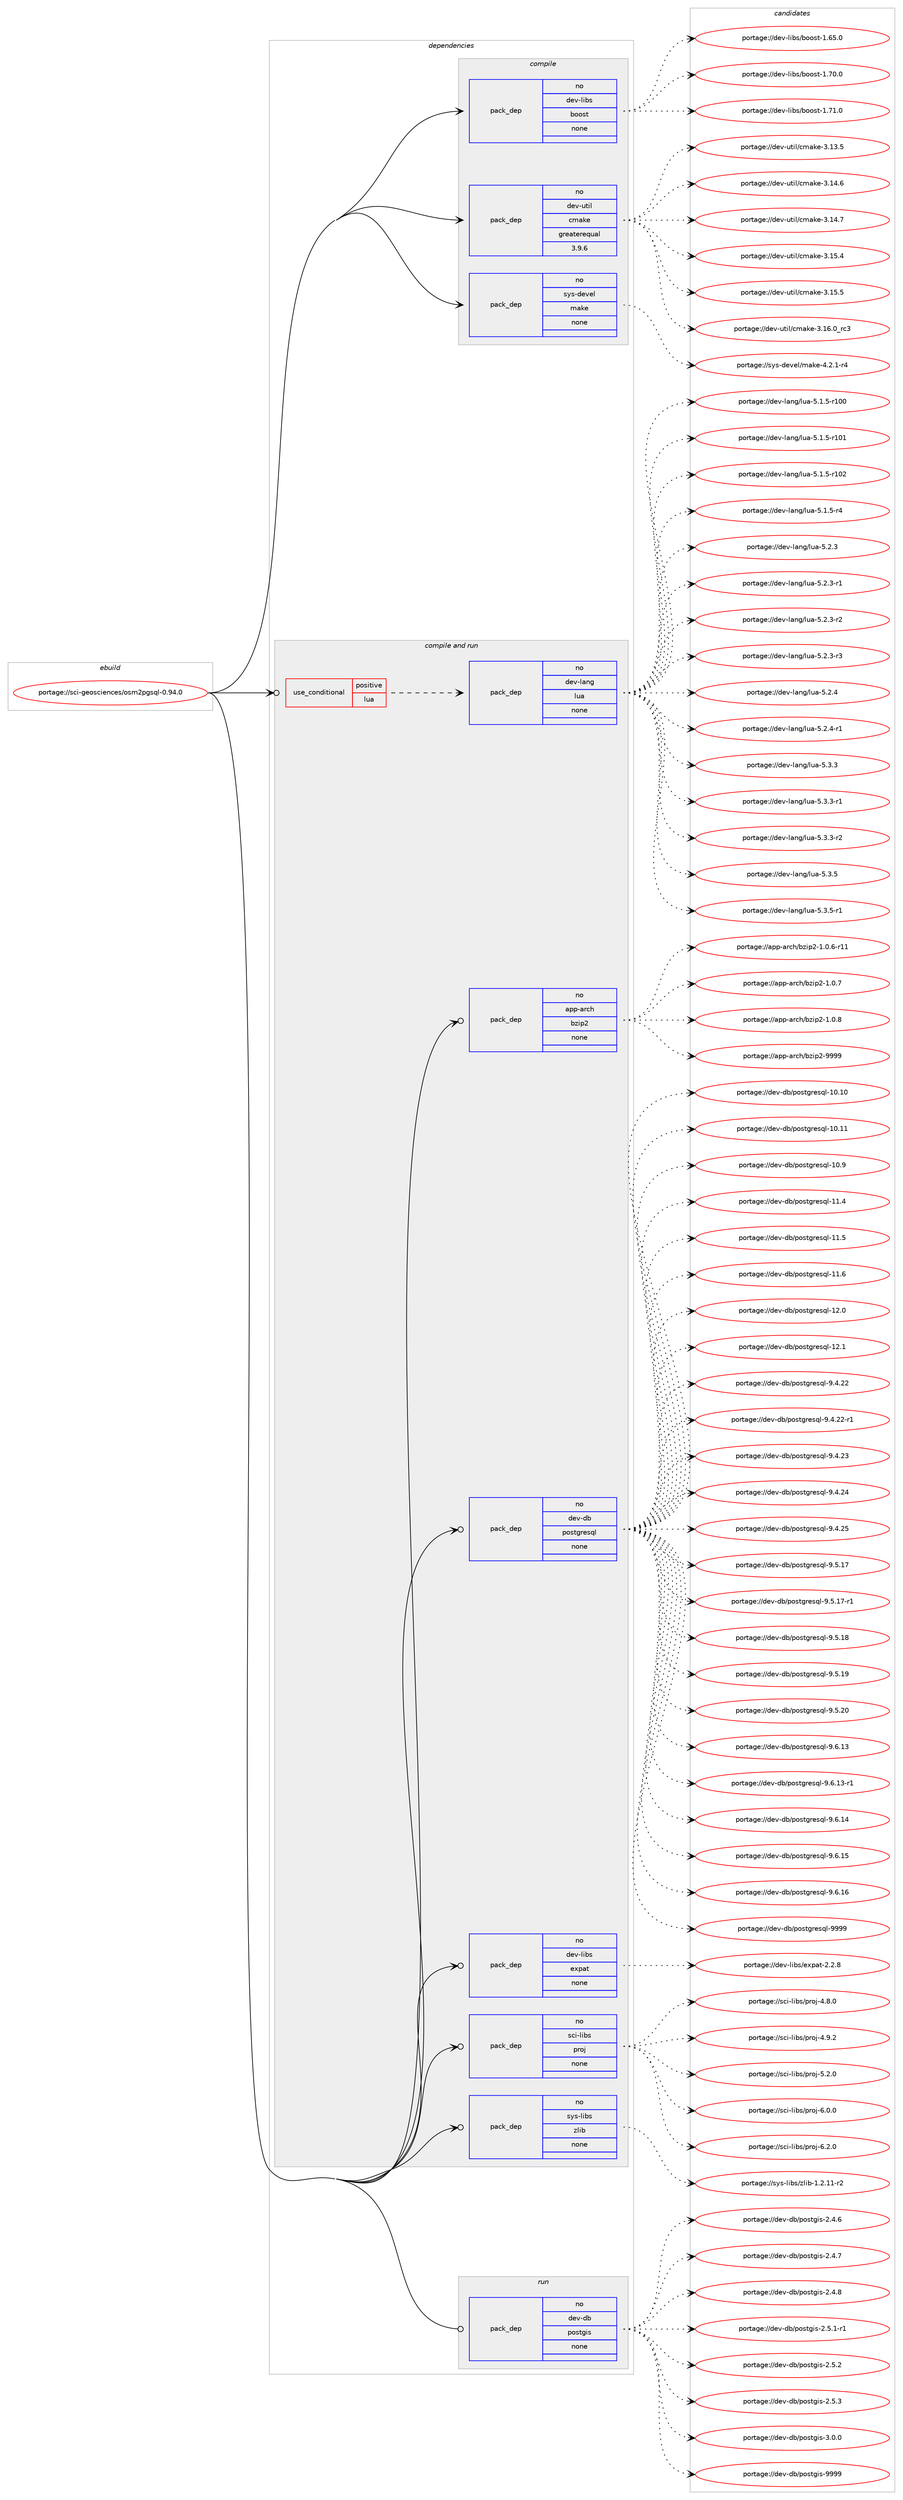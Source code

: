 digraph prolog {

# *************
# Graph options
# *************

newrank=true;
concentrate=true;
compound=true;
graph [rankdir=LR,fontname=Helvetica,fontsize=10,ranksep=1.5];#, ranksep=2.5, nodesep=0.2];
edge  [arrowhead=vee];
node  [fontname=Helvetica,fontsize=10];

# **********
# The ebuild
# **********

subgraph cluster_leftcol {
color=gray;
rank=same;
label=<<i>ebuild</i>>;
id [label="portage://sci-geosciences/osm2pgsql-0.94.0", color=red, width=4, href="../sci-geosciences/osm2pgsql-0.94.0.svg"];
}

# ****************
# The dependencies
# ****************

subgraph cluster_midcol {
color=gray;
label=<<i>dependencies</i>>;
subgraph cluster_compile {
fillcolor="#eeeeee";
style=filled;
label=<<i>compile</i>>;
subgraph pack285390 {
dependency387934 [label=<<TABLE BORDER="0" CELLBORDER="1" CELLSPACING="0" CELLPADDING="4" WIDTH="220"><TR><TD ROWSPAN="6" CELLPADDING="30">pack_dep</TD></TR><TR><TD WIDTH="110">no</TD></TR><TR><TD>dev-libs</TD></TR><TR><TD>boost</TD></TR><TR><TD>none</TD></TR><TR><TD></TD></TR></TABLE>>, shape=none, color=blue];
}
id:e -> dependency387934:w [weight=20,style="solid",arrowhead="vee"];
subgraph pack285391 {
dependency387935 [label=<<TABLE BORDER="0" CELLBORDER="1" CELLSPACING="0" CELLPADDING="4" WIDTH="220"><TR><TD ROWSPAN="6" CELLPADDING="30">pack_dep</TD></TR><TR><TD WIDTH="110">no</TD></TR><TR><TD>dev-util</TD></TR><TR><TD>cmake</TD></TR><TR><TD>greaterequal</TD></TR><TR><TD>3.9.6</TD></TR></TABLE>>, shape=none, color=blue];
}
id:e -> dependency387935:w [weight=20,style="solid",arrowhead="vee"];
subgraph pack285392 {
dependency387936 [label=<<TABLE BORDER="0" CELLBORDER="1" CELLSPACING="0" CELLPADDING="4" WIDTH="220"><TR><TD ROWSPAN="6" CELLPADDING="30">pack_dep</TD></TR><TR><TD WIDTH="110">no</TD></TR><TR><TD>sys-devel</TD></TR><TR><TD>make</TD></TR><TR><TD>none</TD></TR><TR><TD></TD></TR></TABLE>>, shape=none, color=blue];
}
id:e -> dependency387936:w [weight=20,style="solid",arrowhead="vee"];
}
subgraph cluster_compileandrun {
fillcolor="#eeeeee";
style=filled;
label=<<i>compile and run</i>>;
subgraph cond95963 {
dependency387937 [label=<<TABLE BORDER="0" CELLBORDER="1" CELLSPACING="0" CELLPADDING="4"><TR><TD ROWSPAN="3" CELLPADDING="10">use_conditional</TD></TR><TR><TD>positive</TD></TR><TR><TD>lua</TD></TR></TABLE>>, shape=none, color=red];
subgraph pack285393 {
dependency387938 [label=<<TABLE BORDER="0" CELLBORDER="1" CELLSPACING="0" CELLPADDING="4" WIDTH="220"><TR><TD ROWSPAN="6" CELLPADDING="30">pack_dep</TD></TR><TR><TD WIDTH="110">no</TD></TR><TR><TD>dev-lang</TD></TR><TR><TD>lua</TD></TR><TR><TD>none</TD></TR><TR><TD></TD></TR></TABLE>>, shape=none, color=blue];
}
dependency387937:e -> dependency387938:w [weight=20,style="dashed",arrowhead="vee"];
}
id:e -> dependency387937:w [weight=20,style="solid",arrowhead="odotvee"];
subgraph pack285394 {
dependency387939 [label=<<TABLE BORDER="0" CELLBORDER="1" CELLSPACING="0" CELLPADDING="4" WIDTH="220"><TR><TD ROWSPAN="6" CELLPADDING="30">pack_dep</TD></TR><TR><TD WIDTH="110">no</TD></TR><TR><TD>app-arch</TD></TR><TR><TD>bzip2</TD></TR><TR><TD>none</TD></TR><TR><TD></TD></TR></TABLE>>, shape=none, color=blue];
}
id:e -> dependency387939:w [weight=20,style="solid",arrowhead="odotvee"];
subgraph pack285395 {
dependency387940 [label=<<TABLE BORDER="0" CELLBORDER="1" CELLSPACING="0" CELLPADDING="4" WIDTH="220"><TR><TD ROWSPAN="6" CELLPADDING="30">pack_dep</TD></TR><TR><TD WIDTH="110">no</TD></TR><TR><TD>dev-db</TD></TR><TR><TD>postgresql</TD></TR><TR><TD>none</TD></TR><TR><TD></TD></TR></TABLE>>, shape=none, color=blue];
}
id:e -> dependency387940:w [weight=20,style="solid",arrowhead="odotvee"];
subgraph pack285396 {
dependency387941 [label=<<TABLE BORDER="0" CELLBORDER="1" CELLSPACING="0" CELLPADDING="4" WIDTH="220"><TR><TD ROWSPAN="6" CELLPADDING="30">pack_dep</TD></TR><TR><TD WIDTH="110">no</TD></TR><TR><TD>dev-libs</TD></TR><TR><TD>expat</TD></TR><TR><TD>none</TD></TR><TR><TD></TD></TR></TABLE>>, shape=none, color=blue];
}
id:e -> dependency387941:w [weight=20,style="solid",arrowhead="odotvee"];
subgraph pack285397 {
dependency387942 [label=<<TABLE BORDER="0" CELLBORDER="1" CELLSPACING="0" CELLPADDING="4" WIDTH="220"><TR><TD ROWSPAN="6" CELLPADDING="30">pack_dep</TD></TR><TR><TD WIDTH="110">no</TD></TR><TR><TD>sci-libs</TD></TR><TR><TD>proj</TD></TR><TR><TD>none</TD></TR><TR><TD></TD></TR></TABLE>>, shape=none, color=blue];
}
id:e -> dependency387942:w [weight=20,style="solid",arrowhead="odotvee"];
subgraph pack285398 {
dependency387943 [label=<<TABLE BORDER="0" CELLBORDER="1" CELLSPACING="0" CELLPADDING="4" WIDTH="220"><TR><TD ROWSPAN="6" CELLPADDING="30">pack_dep</TD></TR><TR><TD WIDTH="110">no</TD></TR><TR><TD>sys-libs</TD></TR><TR><TD>zlib</TD></TR><TR><TD>none</TD></TR><TR><TD></TD></TR></TABLE>>, shape=none, color=blue];
}
id:e -> dependency387943:w [weight=20,style="solid",arrowhead="odotvee"];
}
subgraph cluster_run {
fillcolor="#eeeeee";
style=filled;
label=<<i>run</i>>;
subgraph pack285399 {
dependency387944 [label=<<TABLE BORDER="0" CELLBORDER="1" CELLSPACING="0" CELLPADDING="4" WIDTH="220"><TR><TD ROWSPAN="6" CELLPADDING="30">pack_dep</TD></TR><TR><TD WIDTH="110">no</TD></TR><TR><TD>dev-db</TD></TR><TR><TD>postgis</TD></TR><TR><TD>none</TD></TR><TR><TD></TD></TR></TABLE>>, shape=none, color=blue];
}
id:e -> dependency387944:w [weight=20,style="solid",arrowhead="odot"];
}
}

# **************
# The candidates
# **************

subgraph cluster_choices {
rank=same;
color=gray;
label=<<i>candidates</i>>;

subgraph choice285390 {
color=black;
nodesep=1;
choiceportage1001011184510810598115479811111111511645494654534648 [label="portage://dev-libs/boost-1.65.0", color=red, width=4,href="../dev-libs/boost-1.65.0.svg"];
choiceportage1001011184510810598115479811111111511645494655484648 [label="portage://dev-libs/boost-1.70.0", color=red, width=4,href="../dev-libs/boost-1.70.0.svg"];
choiceportage1001011184510810598115479811111111511645494655494648 [label="portage://dev-libs/boost-1.71.0", color=red, width=4,href="../dev-libs/boost-1.71.0.svg"];
dependency387934:e -> choiceportage1001011184510810598115479811111111511645494654534648:w [style=dotted,weight="100"];
dependency387934:e -> choiceportage1001011184510810598115479811111111511645494655484648:w [style=dotted,weight="100"];
dependency387934:e -> choiceportage1001011184510810598115479811111111511645494655494648:w [style=dotted,weight="100"];
}
subgraph choice285391 {
color=black;
nodesep=1;
choiceportage1001011184511711610510847991099710710145514649514653 [label="portage://dev-util/cmake-3.13.5", color=red, width=4,href="../dev-util/cmake-3.13.5.svg"];
choiceportage1001011184511711610510847991099710710145514649524654 [label="portage://dev-util/cmake-3.14.6", color=red, width=4,href="../dev-util/cmake-3.14.6.svg"];
choiceportage1001011184511711610510847991099710710145514649524655 [label="portage://dev-util/cmake-3.14.7", color=red, width=4,href="../dev-util/cmake-3.14.7.svg"];
choiceportage1001011184511711610510847991099710710145514649534652 [label="portage://dev-util/cmake-3.15.4", color=red, width=4,href="../dev-util/cmake-3.15.4.svg"];
choiceportage1001011184511711610510847991099710710145514649534653 [label="portage://dev-util/cmake-3.15.5", color=red, width=4,href="../dev-util/cmake-3.15.5.svg"];
choiceportage1001011184511711610510847991099710710145514649544648951149951 [label="portage://dev-util/cmake-3.16.0_rc3", color=red, width=4,href="../dev-util/cmake-3.16.0_rc3.svg"];
dependency387935:e -> choiceportage1001011184511711610510847991099710710145514649514653:w [style=dotted,weight="100"];
dependency387935:e -> choiceportage1001011184511711610510847991099710710145514649524654:w [style=dotted,weight="100"];
dependency387935:e -> choiceportage1001011184511711610510847991099710710145514649524655:w [style=dotted,weight="100"];
dependency387935:e -> choiceportage1001011184511711610510847991099710710145514649534652:w [style=dotted,weight="100"];
dependency387935:e -> choiceportage1001011184511711610510847991099710710145514649534653:w [style=dotted,weight="100"];
dependency387935:e -> choiceportage1001011184511711610510847991099710710145514649544648951149951:w [style=dotted,weight="100"];
}
subgraph choice285392 {
color=black;
nodesep=1;
choiceportage1151211154510010111810110847109971071014552465046494511452 [label="portage://sys-devel/make-4.2.1-r4", color=red, width=4,href="../sys-devel/make-4.2.1-r4.svg"];
dependency387936:e -> choiceportage1151211154510010111810110847109971071014552465046494511452:w [style=dotted,weight="100"];
}
subgraph choice285393 {
color=black;
nodesep=1;
choiceportage1001011184510897110103471081179745534649465345114494848 [label="portage://dev-lang/lua-5.1.5-r100", color=red, width=4,href="../dev-lang/lua-5.1.5-r100.svg"];
choiceportage1001011184510897110103471081179745534649465345114494849 [label="portage://dev-lang/lua-5.1.5-r101", color=red, width=4,href="../dev-lang/lua-5.1.5-r101.svg"];
choiceportage1001011184510897110103471081179745534649465345114494850 [label="portage://dev-lang/lua-5.1.5-r102", color=red, width=4,href="../dev-lang/lua-5.1.5-r102.svg"];
choiceportage100101118451089711010347108117974553464946534511452 [label="portage://dev-lang/lua-5.1.5-r4", color=red, width=4,href="../dev-lang/lua-5.1.5-r4.svg"];
choiceportage10010111845108971101034710811797455346504651 [label="portage://dev-lang/lua-5.2.3", color=red, width=4,href="../dev-lang/lua-5.2.3.svg"];
choiceportage100101118451089711010347108117974553465046514511449 [label="portage://dev-lang/lua-5.2.3-r1", color=red, width=4,href="../dev-lang/lua-5.2.3-r1.svg"];
choiceportage100101118451089711010347108117974553465046514511450 [label="portage://dev-lang/lua-5.2.3-r2", color=red, width=4,href="../dev-lang/lua-5.2.3-r2.svg"];
choiceportage100101118451089711010347108117974553465046514511451 [label="portage://dev-lang/lua-5.2.3-r3", color=red, width=4,href="../dev-lang/lua-5.2.3-r3.svg"];
choiceportage10010111845108971101034710811797455346504652 [label="portage://dev-lang/lua-5.2.4", color=red, width=4,href="../dev-lang/lua-5.2.4.svg"];
choiceportage100101118451089711010347108117974553465046524511449 [label="portage://dev-lang/lua-5.2.4-r1", color=red, width=4,href="../dev-lang/lua-5.2.4-r1.svg"];
choiceportage10010111845108971101034710811797455346514651 [label="portage://dev-lang/lua-5.3.3", color=red, width=4,href="../dev-lang/lua-5.3.3.svg"];
choiceportage100101118451089711010347108117974553465146514511449 [label="portage://dev-lang/lua-5.3.3-r1", color=red, width=4,href="../dev-lang/lua-5.3.3-r1.svg"];
choiceportage100101118451089711010347108117974553465146514511450 [label="portage://dev-lang/lua-5.3.3-r2", color=red, width=4,href="../dev-lang/lua-5.3.3-r2.svg"];
choiceportage10010111845108971101034710811797455346514653 [label="portage://dev-lang/lua-5.3.5", color=red, width=4,href="../dev-lang/lua-5.3.5.svg"];
choiceportage100101118451089711010347108117974553465146534511449 [label="portage://dev-lang/lua-5.3.5-r1", color=red, width=4,href="../dev-lang/lua-5.3.5-r1.svg"];
dependency387938:e -> choiceportage1001011184510897110103471081179745534649465345114494848:w [style=dotted,weight="100"];
dependency387938:e -> choiceportage1001011184510897110103471081179745534649465345114494849:w [style=dotted,weight="100"];
dependency387938:e -> choiceportage1001011184510897110103471081179745534649465345114494850:w [style=dotted,weight="100"];
dependency387938:e -> choiceportage100101118451089711010347108117974553464946534511452:w [style=dotted,weight="100"];
dependency387938:e -> choiceportage10010111845108971101034710811797455346504651:w [style=dotted,weight="100"];
dependency387938:e -> choiceportage100101118451089711010347108117974553465046514511449:w [style=dotted,weight="100"];
dependency387938:e -> choiceportage100101118451089711010347108117974553465046514511450:w [style=dotted,weight="100"];
dependency387938:e -> choiceportage100101118451089711010347108117974553465046514511451:w [style=dotted,weight="100"];
dependency387938:e -> choiceportage10010111845108971101034710811797455346504652:w [style=dotted,weight="100"];
dependency387938:e -> choiceportage100101118451089711010347108117974553465046524511449:w [style=dotted,weight="100"];
dependency387938:e -> choiceportage10010111845108971101034710811797455346514651:w [style=dotted,weight="100"];
dependency387938:e -> choiceportage100101118451089711010347108117974553465146514511449:w [style=dotted,weight="100"];
dependency387938:e -> choiceportage100101118451089711010347108117974553465146514511450:w [style=dotted,weight="100"];
dependency387938:e -> choiceportage10010111845108971101034710811797455346514653:w [style=dotted,weight="100"];
dependency387938:e -> choiceportage100101118451089711010347108117974553465146534511449:w [style=dotted,weight="100"];
}
subgraph choice285394 {
color=black;
nodesep=1;
choiceportage97112112459711499104479812210511250454946484654451144949 [label="portage://app-arch/bzip2-1.0.6-r11", color=red, width=4,href="../app-arch/bzip2-1.0.6-r11.svg"];
choiceportage97112112459711499104479812210511250454946484655 [label="portage://app-arch/bzip2-1.0.7", color=red, width=4,href="../app-arch/bzip2-1.0.7.svg"];
choiceportage97112112459711499104479812210511250454946484656 [label="portage://app-arch/bzip2-1.0.8", color=red, width=4,href="../app-arch/bzip2-1.0.8.svg"];
choiceportage971121124597114991044798122105112504557575757 [label="portage://app-arch/bzip2-9999", color=red, width=4,href="../app-arch/bzip2-9999.svg"];
dependency387939:e -> choiceportage97112112459711499104479812210511250454946484654451144949:w [style=dotted,weight="100"];
dependency387939:e -> choiceportage97112112459711499104479812210511250454946484655:w [style=dotted,weight="100"];
dependency387939:e -> choiceportage97112112459711499104479812210511250454946484656:w [style=dotted,weight="100"];
dependency387939:e -> choiceportage971121124597114991044798122105112504557575757:w [style=dotted,weight="100"];
}
subgraph choice285395 {
color=black;
nodesep=1;
choiceportage100101118451009847112111115116103114101115113108454948464948 [label="portage://dev-db/postgresql-10.10", color=red, width=4,href="../dev-db/postgresql-10.10.svg"];
choiceportage100101118451009847112111115116103114101115113108454948464949 [label="portage://dev-db/postgresql-10.11", color=red, width=4,href="../dev-db/postgresql-10.11.svg"];
choiceportage1001011184510098471121111151161031141011151131084549484657 [label="portage://dev-db/postgresql-10.9", color=red, width=4,href="../dev-db/postgresql-10.9.svg"];
choiceportage1001011184510098471121111151161031141011151131084549494652 [label="portage://dev-db/postgresql-11.4", color=red, width=4,href="../dev-db/postgresql-11.4.svg"];
choiceportage1001011184510098471121111151161031141011151131084549494653 [label="portage://dev-db/postgresql-11.5", color=red, width=4,href="../dev-db/postgresql-11.5.svg"];
choiceportage1001011184510098471121111151161031141011151131084549494654 [label="portage://dev-db/postgresql-11.6", color=red, width=4,href="../dev-db/postgresql-11.6.svg"];
choiceportage1001011184510098471121111151161031141011151131084549504648 [label="portage://dev-db/postgresql-12.0", color=red, width=4,href="../dev-db/postgresql-12.0.svg"];
choiceportage1001011184510098471121111151161031141011151131084549504649 [label="portage://dev-db/postgresql-12.1", color=red, width=4,href="../dev-db/postgresql-12.1.svg"];
choiceportage10010111845100984711211111511610311410111511310845574652465050 [label="portage://dev-db/postgresql-9.4.22", color=red, width=4,href="../dev-db/postgresql-9.4.22.svg"];
choiceportage100101118451009847112111115116103114101115113108455746524650504511449 [label="portage://dev-db/postgresql-9.4.22-r1", color=red, width=4,href="../dev-db/postgresql-9.4.22-r1.svg"];
choiceportage10010111845100984711211111511610311410111511310845574652465051 [label="portage://dev-db/postgresql-9.4.23", color=red, width=4,href="../dev-db/postgresql-9.4.23.svg"];
choiceportage10010111845100984711211111511610311410111511310845574652465052 [label="portage://dev-db/postgresql-9.4.24", color=red, width=4,href="../dev-db/postgresql-9.4.24.svg"];
choiceportage10010111845100984711211111511610311410111511310845574652465053 [label="portage://dev-db/postgresql-9.4.25", color=red, width=4,href="../dev-db/postgresql-9.4.25.svg"];
choiceportage10010111845100984711211111511610311410111511310845574653464955 [label="portage://dev-db/postgresql-9.5.17", color=red, width=4,href="../dev-db/postgresql-9.5.17.svg"];
choiceportage100101118451009847112111115116103114101115113108455746534649554511449 [label="portage://dev-db/postgresql-9.5.17-r1", color=red, width=4,href="../dev-db/postgresql-9.5.17-r1.svg"];
choiceportage10010111845100984711211111511610311410111511310845574653464956 [label="portage://dev-db/postgresql-9.5.18", color=red, width=4,href="../dev-db/postgresql-9.5.18.svg"];
choiceportage10010111845100984711211111511610311410111511310845574653464957 [label="portage://dev-db/postgresql-9.5.19", color=red, width=4,href="../dev-db/postgresql-9.5.19.svg"];
choiceportage10010111845100984711211111511610311410111511310845574653465048 [label="portage://dev-db/postgresql-9.5.20", color=red, width=4,href="../dev-db/postgresql-9.5.20.svg"];
choiceportage10010111845100984711211111511610311410111511310845574654464951 [label="portage://dev-db/postgresql-9.6.13", color=red, width=4,href="../dev-db/postgresql-9.6.13.svg"];
choiceportage100101118451009847112111115116103114101115113108455746544649514511449 [label="portage://dev-db/postgresql-9.6.13-r1", color=red, width=4,href="../dev-db/postgresql-9.6.13-r1.svg"];
choiceportage10010111845100984711211111511610311410111511310845574654464952 [label="portage://dev-db/postgresql-9.6.14", color=red, width=4,href="../dev-db/postgresql-9.6.14.svg"];
choiceportage10010111845100984711211111511610311410111511310845574654464953 [label="portage://dev-db/postgresql-9.6.15", color=red, width=4,href="../dev-db/postgresql-9.6.15.svg"];
choiceportage10010111845100984711211111511610311410111511310845574654464954 [label="portage://dev-db/postgresql-9.6.16", color=red, width=4,href="../dev-db/postgresql-9.6.16.svg"];
choiceportage1001011184510098471121111151161031141011151131084557575757 [label="portage://dev-db/postgresql-9999", color=red, width=4,href="../dev-db/postgresql-9999.svg"];
dependency387940:e -> choiceportage100101118451009847112111115116103114101115113108454948464948:w [style=dotted,weight="100"];
dependency387940:e -> choiceportage100101118451009847112111115116103114101115113108454948464949:w [style=dotted,weight="100"];
dependency387940:e -> choiceportage1001011184510098471121111151161031141011151131084549484657:w [style=dotted,weight="100"];
dependency387940:e -> choiceportage1001011184510098471121111151161031141011151131084549494652:w [style=dotted,weight="100"];
dependency387940:e -> choiceportage1001011184510098471121111151161031141011151131084549494653:w [style=dotted,weight="100"];
dependency387940:e -> choiceportage1001011184510098471121111151161031141011151131084549494654:w [style=dotted,weight="100"];
dependency387940:e -> choiceportage1001011184510098471121111151161031141011151131084549504648:w [style=dotted,weight="100"];
dependency387940:e -> choiceportage1001011184510098471121111151161031141011151131084549504649:w [style=dotted,weight="100"];
dependency387940:e -> choiceportage10010111845100984711211111511610311410111511310845574652465050:w [style=dotted,weight="100"];
dependency387940:e -> choiceportage100101118451009847112111115116103114101115113108455746524650504511449:w [style=dotted,weight="100"];
dependency387940:e -> choiceportage10010111845100984711211111511610311410111511310845574652465051:w [style=dotted,weight="100"];
dependency387940:e -> choiceportage10010111845100984711211111511610311410111511310845574652465052:w [style=dotted,weight="100"];
dependency387940:e -> choiceportage10010111845100984711211111511610311410111511310845574652465053:w [style=dotted,weight="100"];
dependency387940:e -> choiceportage10010111845100984711211111511610311410111511310845574653464955:w [style=dotted,weight="100"];
dependency387940:e -> choiceportage100101118451009847112111115116103114101115113108455746534649554511449:w [style=dotted,weight="100"];
dependency387940:e -> choiceportage10010111845100984711211111511610311410111511310845574653464956:w [style=dotted,weight="100"];
dependency387940:e -> choiceportage10010111845100984711211111511610311410111511310845574653464957:w [style=dotted,weight="100"];
dependency387940:e -> choiceportage10010111845100984711211111511610311410111511310845574653465048:w [style=dotted,weight="100"];
dependency387940:e -> choiceportage10010111845100984711211111511610311410111511310845574654464951:w [style=dotted,weight="100"];
dependency387940:e -> choiceportage100101118451009847112111115116103114101115113108455746544649514511449:w [style=dotted,weight="100"];
dependency387940:e -> choiceportage10010111845100984711211111511610311410111511310845574654464952:w [style=dotted,weight="100"];
dependency387940:e -> choiceportage10010111845100984711211111511610311410111511310845574654464953:w [style=dotted,weight="100"];
dependency387940:e -> choiceportage10010111845100984711211111511610311410111511310845574654464954:w [style=dotted,weight="100"];
dependency387940:e -> choiceportage1001011184510098471121111151161031141011151131084557575757:w [style=dotted,weight="100"];
}
subgraph choice285396 {
color=black;
nodesep=1;
choiceportage10010111845108105981154710112011297116455046504656 [label="portage://dev-libs/expat-2.2.8", color=red, width=4,href="../dev-libs/expat-2.2.8.svg"];
dependency387941:e -> choiceportage10010111845108105981154710112011297116455046504656:w [style=dotted,weight="100"];
}
subgraph choice285397 {
color=black;
nodesep=1;
choiceportage11599105451081059811547112114111106455246564648 [label="portage://sci-libs/proj-4.8.0", color=red, width=4,href="../sci-libs/proj-4.8.0.svg"];
choiceportage11599105451081059811547112114111106455246574650 [label="portage://sci-libs/proj-4.9.2", color=red, width=4,href="../sci-libs/proj-4.9.2.svg"];
choiceportage11599105451081059811547112114111106455346504648 [label="portage://sci-libs/proj-5.2.0", color=red, width=4,href="../sci-libs/proj-5.2.0.svg"];
choiceportage11599105451081059811547112114111106455446484648 [label="portage://sci-libs/proj-6.0.0", color=red, width=4,href="../sci-libs/proj-6.0.0.svg"];
choiceportage11599105451081059811547112114111106455446504648 [label="portage://sci-libs/proj-6.2.0", color=red, width=4,href="../sci-libs/proj-6.2.0.svg"];
dependency387942:e -> choiceportage11599105451081059811547112114111106455246564648:w [style=dotted,weight="100"];
dependency387942:e -> choiceportage11599105451081059811547112114111106455246574650:w [style=dotted,weight="100"];
dependency387942:e -> choiceportage11599105451081059811547112114111106455346504648:w [style=dotted,weight="100"];
dependency387942:e -> choiceportage11599105451081059811547112114111106455446484648:w [style=dotted,weight="100"];
dependency387942:e -> choiceportage11599105451081059811547112114111106455446504648:w [style=dotted,weight="100"];
}
subgraph choice285398 {
color=black;
nodesep=1;
choiceportage11512111545108105981154712210810598454946504649494511450 [label="portage://sys-libs/zlib-1.2.11-r2", color=red, width=4,href="../sys-libs/zlib-1.2.11-r2.svg"];
dependency387943:e -> choiceportage11512111545108105981154712210810598454946504649494511450:w [style=dotted,weight="100"];
}
subgraph choice285399 {
color=black;
nodesep=1;
choiceportage100101118451009847112111115116103105115455046524654 [label="portage://dev-db/postgis-2.4.6", color=red, width=4,href="../dev-db/postgis-2.4.6.svg"];
choiceportage100101118451009847112111115116103105115455046524655 [label="portage://dev-db/postgis-2.4.7", color=red, width=4,href="../dev-db/postgis-2.4.7.svg"];
choiceportage100101118451009847112111115116103105115455046524656 [label="portage://dev-db/postgis-2.4.8", color=red, width=4,href="../dev-db/postgis-2.4.8.svg"];
choiceportage1001011184510098471121111151161031051154550465346494511449 [label="portage://dev-db/postgis-2.5.1-r1", color=red, width=4,href="../dev-db/postgis-2.5.1-r1.svg"];
choiceportage100101118451009847112111115116103105115455046534650 [label="portage://dev-db/postgis-2.5.2", color=red, width=4,href="../dev-db/postgis-2.5.2.svg"];
choiceportage100101118451009847112111115116103105115455046534651 [label="portage://dev-db/postgis-2.5.3", color=red, width=4,href="../dev-db/postgis-2.5.3.svg"];
choiceportage100101118451009847112111115116103105115455146484648 [label="portage://dev-db/postgis-3.0.0", color=red, width=4,href="../dev-db/postgis-3.0.0.svg"];
choiceportage1001011184510098471121111151161031051154557575757 [label="portage://dev-db/postgis-9999", color=red, width=4,href="../dev-db/postgis-9999.svg"];
dependency387944:e -> choiceportage100101118451009847112111115116103105115455046524654:w [style=dotted,weight="100"];
dependency387944:e -> choiceportage100101118451009847112111115116103105115455046524655:w [style=dotted,weight="100"];
dependency387944:e -> choiceportage100101118451009847112111115116103105115455046524656:w [style=dotted,weight="100"];
dependency387944:e -> choiceportage1001011184510098471121111151161031051154550465346494511449:w [style=dotted,weight="100"];
dependency387944:e -> choiceportage100101118451009847112111115116103105115455046534650:w [style=dotted,weight="100"];
dependency387944:e -> choiceportage100101118451009847112111115116103105115455046534651:w [style=dotted,weight="100"];
dependency387944:e -> choiceportage100101118451009847112111115116103105115455146484648:w [style=dotted,weight="100"];
dependency387944:e -> choiceportage1001011184510098471121111151161031051154557575757:w [style=dotted,weight="100"];
}
}

}

